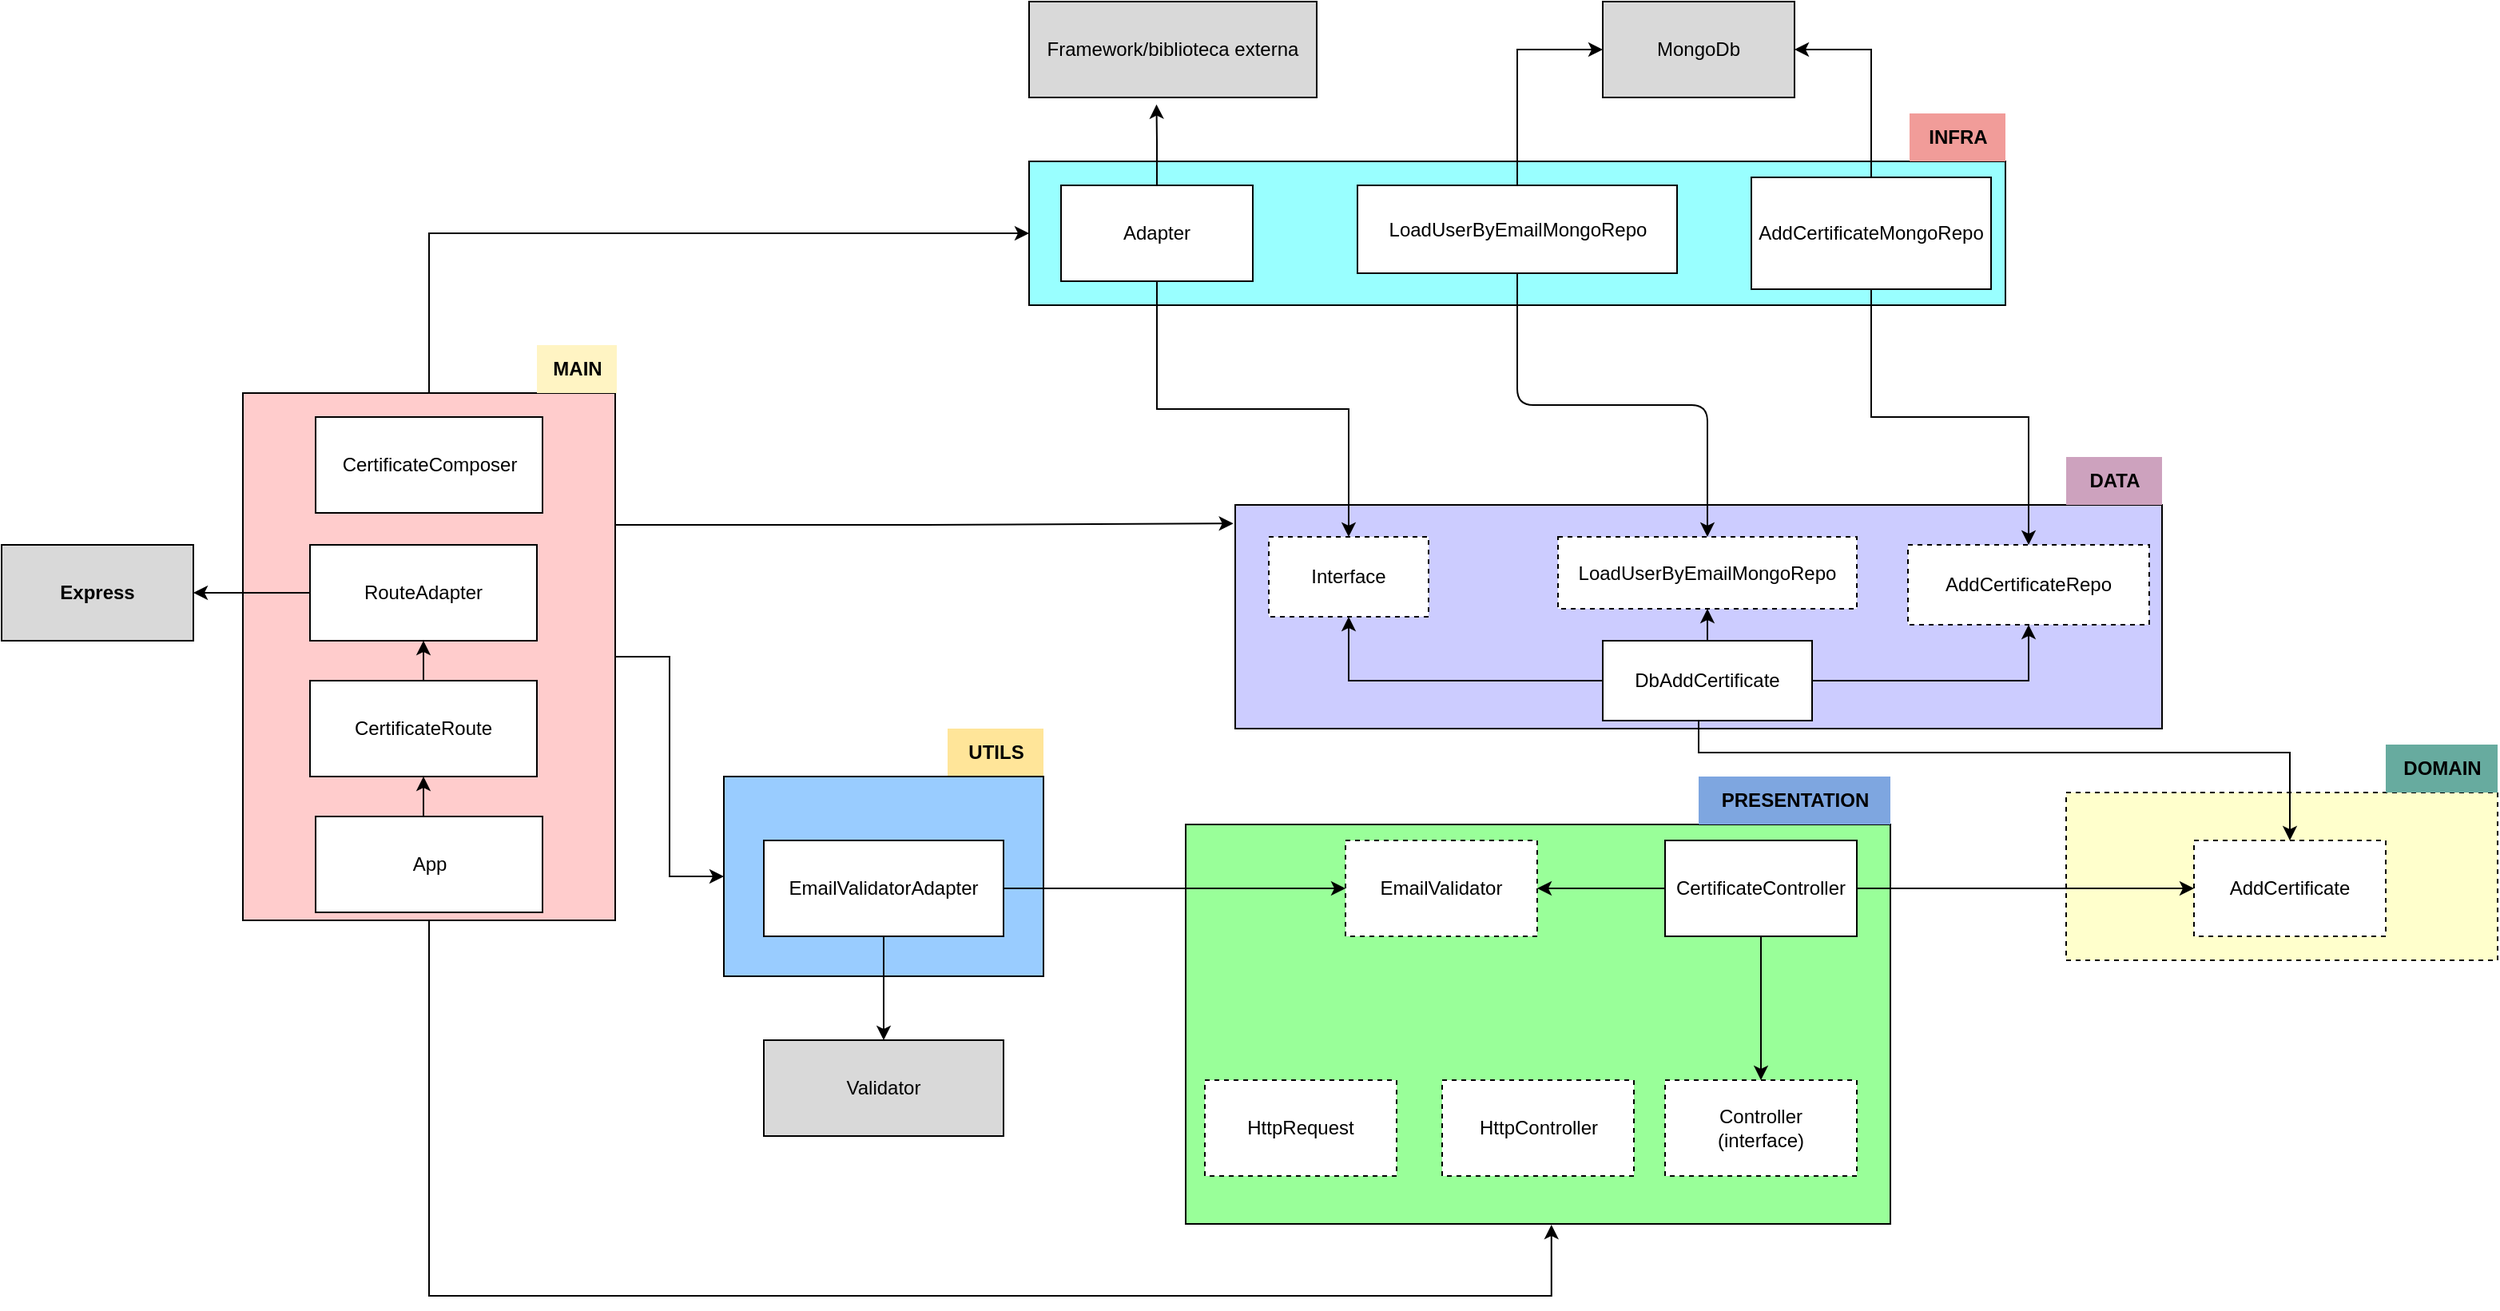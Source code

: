 <mxfile>
    <diagram id="MQ3bTOHc2Pmw_59HKOvL" name="Página-1">
        <mxGraphModel dx="2011" dy="712" grid="1" gridSize="10" guides="1" tooltips="1" connect="1" arrows="1" fold="1" page="1" pageScale="1" pageWidth="827" pageHeight="1169" background="none" math="0" shadow="0">
            <root>
                <mxCell id="0"/>
                <mxCell id="1" parent="0"/>
                <mxCell id="1WIkfAdYHAtrKzwX6Avq-23" value="&lt;b&gt;&lt;font color=&quot;#000000&quot;&gt;Express&lt;/font&gt;&lt;/b&gt;" style="rounded=0;whiteSpace=wrap;html=1;fillColor=#D9D9D9;" parent="1" vertex="1">
                    <mxGeometry x="-533" y="350" width="120" height="60" as="geometry"/>
                </mxCell>
                <mxCell id="1WIkfAdYHAtrKzwX6Avq-132" style="edgeStyle=orthogonalEdgeStyle;rounded=0;orthogonalLoop=1;jettySize=auto;html=1;entryX=0;entryY=0.5;entryDx=0;entryDy=0;" parent="1" source="1WIkfAdYHAtrKzwX6Avq-120" target="1WIkfAdYHAtrKzwX6Avq-42" edge="1">
                    <mxGeometry relative="1" as="geometry"/>
                </mxCell>
                <mxCell id="1WIkfAdYHAtrKzwX6Avq-133" style="edgeStyle=orthogonalEdgeStyle;rounded=0;orthogonalLoop=1;jettySize=auto;html=1;exitX=0.5;exitY=1;exitDx=0;exitDy=0;entryX=0.519;entryY=1.002;entryDx=0;entryDy=0;entryPerimeter=0;" parent="1" source="1WIkfAdYHAtrKzwX6Avq-120" target="1WIkfAdYHAtrKzwX6Avq-17" edge="1">
                    <mxGeometry relative="1" as="geometry">
                        <Array as="points">
                            <mxPoint x="-266" y="820"/>
                            <mxPoint x="437" y="820"/>
                        </Array>
                    </mxGeometry>
                </mxCell>
                <mxCell id="1WIkfAdYHAtrKzwX6Avq-143" style="edgeStyle=orthogonalEdgeStyle;rounded=0;orthogonalLoop=1;jettySize=auto;html=1;exitX=0.5;exitY=0;exitDx=0;exitDy=0;entryX=0;entryY=0.5;entryDx=0;entryDy=0;" parent="1" source="1WIkfAdYHAtrKzwX6Avq-120" target="1WIkfAdYHAtrKzwX6Avq-89" edge="1">
                    <mxGeometry relative="1" as="geometry"/>
                </mxCell>
                <mxCell id="1WIkfAdYHAtrKzwX6Avq-145" style="edgeStyle=orthogonalEdgeStyle;rounded=0;orthogonalLoop=1;jettySize=auto;html=1;exitX=1;exitY=0.25;exitDx=0;exitDy=0;entryX=-0.002;entryY=0.083;entryDx=0;entryDy=0;entryPerimeter=0;" parent="1" source="1WIkfAdYHAtrKzwX6Avq-120" target="1WIkfAdYHAtrKzwX6Avq-62" edge="1">
                    <mxGeometry relative="1" as="geometry"/>
                </mxCell>
                <mxCell id="1WIkfAdYHAtrKzwX6Avq-120" value="" style="rounded=0;whiteSpace=wrap;html=1;fillColor=#FFCCCC;" parent="1" vertex="1">
                    <mxGeometry x="-382" y="255" width="233" height="330" as="geometry"/>
                </mxCell>
                <mxCell id="1WIkfAdYHAtrKzwX6Avq-80" value="" style="rounded=0;whiteSpace=wrap;html=1;dashed=1;fillColor=#FFFFCC;" parent="1" vertex="1">
                    <mxGeometry x="759" y="505" width="270" height="105" as="geometry"/>
                </mxCell>
                <mxCell id="1WIkfAdYHAtrKzwX6Avq-17" value="" style="rounded=0;whiteSpace=wrap;html=1;fillColor=#99FF99;" parent="1" vertex="1">
                    <mxGeometry x="208" y="525" width="441" height="250" as="geometry"/>
                </mxCell>
                <mxCell id="1WIkfAdYHAtrKzwX6Avq-24" style="edgeStyle=orthogonalEdgeStyle;rounded=0;orthogonalLoop=1;jettySize=auto;html=1;entryX=0.5;entryY=0;entryDx=0;entryDy=0;" parent="1" source="1WIkfAdYHAtrKzwX6Avq-18" target="1WIkfAdYHAtrKzwX6Avq-19" edge="1">
                    <mxGeometry relative="1" as="geometry"/>
                </mxCell>
                <mxCell id="1WIkfAdYHAtrKzwX6Avq-36" style="edgeStyle=orthogonalEdgeStyle;rounded=0;orthogonalLoop=1;jettySize=auto;html=1;exitX=0;exitY=0.5;exitDx=0;exitDy=0;entryX=1;entryY=0.5;entryDx=0;entryDy=0;" parent="1" source="1WIkfAdYHAtrKzwX6Avq-18" target="1WIkfAdYHAtrKzwX6Avq-33" edge="1">
                    <mxGeometry relative="1" as="geometry"/>
                </mxCell>
                <mxCell id="1WIkfAdYHAtrKzwX6Avq-87" style="edgeStyle=orthogonalEdgeStyle;rounded=0;orthogonalLoop=1;jettySize=auto;html=1;exitX=1;exitY=0.5;exitDx=0;exitDy=0;entryX=0;entryY=0.5;entryDx=0;entryDy=0;" parent="1" source="1WIkfAdYHAtrKzwX6Avq-18" target="1WIkfAdYHAtrKzwX6Avq-84" edge="1">
                    <mxGeometry relative="1" as="geometry"/>
                </mxCell>
                <mxCell id="1WIkfAdYHAtrKzwX6Avq-18" value="CertificateController" style="rounded=0;whiteSpace=wrap;html=1;" parent="1" vertex="1">
                    <mxGeometry x="508" y="535" width="120" height="60" as="geometry"/>
                </mxCell>
                <mxCell id="1WIkfAdYHAtrKzwX6Avq-19" value="Controller&lt;br&gt;(interface)" style="rounded=0;whiteSpace=wrap;html=1;dashed=1;" parent="1" vertex="1">
                    <mxGeometry x="508" y="685" width="120" height="60" as="geometry"/>
                </mxCell>
                <mxCell id="1WIkfAdYHAtrKzwX6Avq-20" style="edgeStyle=orthogonalEdgeStyle;rounded=0;orthogonalLoop=1;jettySize=auto;html=1;exitX=0.5;exitY=1;exitDx=0;exitDy=0;" parent="1" source="1WIkfAdYHAtrKzwX6Avq-17" target="1WIkfAdYHAtrKzwX6Avq-17" edge="1">
                    <mxGeometry relative="1" as="geometry"/>
                </mxCell>
                <mxCell id="1WIkfAdYHAtrKzwX6Avq-122" style="edgeStyle=orthogonalEdgeStyle;rounded=0;orthogonalLoop=1;jettySize=auto;html=1;exitX=0;exitY=0.5;exitDx=0;exitDy=0;entryX=1;entryY=0.5;entryDx=0;entryDy=0;" parent="1" source="1WIkfAdYHAtrKzwX6Avq-22" target="1WIkfAdYHAtrKzwX6Avq-23" edge="1">
                    <mxGeometry relative="1" as="geometry"/>
                </mxCell>
                <mxCell id="1WIkfAdYHAtrKzwX6Avq-22" value="RouteAdapter" style="rounded=0;whiteSpace=wrap;html=1;" parent="1" vertex="1">
                    <mxGeometry x="-340" y="350" width="142" height="60" as="geometry"/>
                </mxCell>
                <mxCell id="1WIkfAdYHAtrKzwX6Avq-32" value="&lt;b&gt;&lt;font color=&quot;#000000&quot;&gt;PRESENTATION&lt;/font&gt;&lt;/b&gt;" style="text;html=1;resizable=0;autosize=1;align=center;verticalAlign=middle;points=[];fillColor=#7EA6E0;strokeColor=none;rounded=0;dashed=1;" parent="1" vertex="1">
                    <mxGeometry x="529" y="495" width="120" height="30" as="geometry"/>
                </mxCell>
                <mxCell id="1WIkfAdYHAtrKzwX6Avq-33" value="EmailValidator" style="rounded=0;whiteSpace=wrap;html=1;dashed=1;" parent="1" vertex="1">
                    <mxGeometry x="308" y="535" width="120" height="60" as="geometry"/>
                </mxCell>
                <mxCell id="1WIkfAdYHAtrKzwX6Avq-39" value="&lt;b&gt;&lt;font color=&quot;#000000&quot;&gt;UTILS&lt;/font&gt;&lt;/b&gt;" style="text;html=1;resizable=0;autosize=1;align=center;verticalAlign=middle;points=[];fillColor=#FFE599;strokeColor=none;rounded=0;dashed=1;" parent="1" vertex="1">
                    <mxGeometry x="59" y="465" width="60" height="30" as="geometry"/>
                </mxCell>
                <mxCell id="1WIkfAdYHAtrKzwX6Avq-42" value="" style="rounded=0;whiteSpace=wrap;html=1;fillColor=#99CCFF;" parent="1" vertex="1">
                    <mxGeometry x="-81" y="495" width="200" height="125" as="geometry"/>
                </mxCell>
                <mxCell id="1WIkfAdYHAtrKzwX6Avq-54" style="edgeStyle=orthogonalEdgeStyle;rounded=0;orthogonalLoop=1;jettySize=auto;html=1;exitX=1;exitY=0.5;exitDx=0;exitDy=0;entryX=0;entryY=0.5;entryDx=0;entryDy=0;" parent="1" source="1WIkfAdYHAtrKzwX6Avq-47" target="1WIkfAdYHAtrKzwX6Avq-33" edge="1">
                    <mxGeometry relative="1" as="geometry"/>
                </mxCell>
                <mxCell id="1WIkfAdYHAtrKzwX6Avq-118" style="edgeStyle=orthogonalEdgeStyle;rounded=0;orthogonalLoop=1;jettySize=auto;html=1;exitX=0.5;exitY=1;exitDx=0;exitDy=0;entryX=0.5;entryY=0;entryDx=0;entryDy=0;" parent="1" source="1WIkfAdYHAtrKzwX6Avq-47" target="1WIkfAdYHAtrKzwX6Avq-49" edge="1">
                    <mxGeometry relative="1" as="geometry"/>
                </mxCell>
                <mxCell id="1WIkfAdYHAtrKzwX6Avq-47" value="EmailValidatorAdapter" style="rounded=0;whiteSpace=wrap;html=1;" parent="1" vertex="1">
                    <mxGeometry x="-56" y="535" width="150" height="60" as="geometry"/>
                </mxCell>
                <mxCell id="1WIkfAdYHAtrKzwX6Avq-49" value="&lt;font color=&quot;#000000&quot;&gt;Validator&lt;/font&gt;" style="rounded=0;whiteSpace=wrap;html=1;fillColor=#D9D9D9;" parent="1" vertex="1">
                    <mxGeometry x="-56" y="660" width="150" height="60" as="geometry"/>
                </mxCell>
                <mxCell id="1WIkfAdYHAtrKzwX6Avq-59" value="&lt;b&gt;&lt;font color=&quot;#000000&quot;&gt;DOMAIN&lt;/font&gt;&lt;/b&gt;" style="text;html=1;align=center;verticalAlign=middle;resizable=0;points=[];autosize=1;strokeColor=none;fillColor=#67AB9F;" parent="1" vertex="1">
                    <mxGeometry x="959" y="475" width="70" height="30" as="geometry"/>
                </mxCell>
                <mxCell id="1WIkfAdYHAtrKzwX6Avq-62" value="" style="rounded=0;whiteSpace=wrap;html=1;fillColor=#CCCCFF;" parent="1" vertex="1">
                    <mxGeometry x="239" y="325" width="580" height="140" as="geometry"/>
                </mxCell>
                <mxCell id="1WIkfAdYHAtrKzwX6Avq-63" value="&lt;b&gt;&lt;font color=&quot;#000000&quot;&gt;DATA&lt;/font&gt;&lt;/b&gt;" style="text;html=1;align=center;verticalAlign=middle;resizable=0;points=[];autosize=1;strokeColor=none;fillColor=#CDA2BE;" parent="1" vertex="1">
                    <mxGeometry x="759" y="295" width="60" height="30" as="geometry"/>
                </mxCell>
                <mxCell id="1WIkfAdYHAtrKzwX6Avq-101" style="edgeStyle=orthogonalEdgeStyle;rounded=0;orthogonalLoop=1;jettySize=auto;html=1;entryX=0.5;entryY=1;entryDx=0;entryDy=0;" parent="1" source="1WIkfAdYHAtrKzwX6Avq-64" target="1WIkfAdYHAtrKzwX6Avq-96" edge="1">
                    <mxGeometry relative="1" as="geometry"/>
                </mxCell>
                <mxCell id="1WIkfAdYHAtrKzwX6Avq-112" style="edgeStyle=orthogonalEdgeStyle;rounded=0;orthogonalLoop=1;jettySize=auto;html=1;exitX=1;exitY=0.5;exitDx=0;exitDy=0;entryX=0.5;entryY=1;entryDx=0;entryDy=0;" parent="1" source="1WIkfAdYHAtrKzwX6Avq-64" target="1WIkfAdYHAtrKzwX6Avq-111" edge="1">
                    <mxGeometry relative="1" as="geometry"/>
                </mxCell>
                <mxCell id="1WIkfAdYHAtrKzwX6Avq-115" style="edgeStyle=orthogonalEdgeStyle;rounded=0;orthogonalLoop=1;jettySize=auto;html=1;exitX=0.5;exitY=1;exitDx=0;exitDy=0;" parent="1" source="1WIkfAdYHAtrKzwX6Avq-64" target="1WIkfAdYHAtrKzwX6Avq-84" edge="1">
                    <mxGeometry relative="1" as="geometry">
                        <Array as="points">
                            <mxPoint x="529" y="480"/>
                            <mxPoint x="899" y="480"/>
                        </Array>
                    </mxGeometry>
                </mxCell>
                <mxCell id="18" value="" style="edgeStyle=none;html=1;elbow=vertical;" edge="1" parent="1" source="1WIkfAdYHAtrKzwX6Avq-64" target="4">
                    <mxGeometry relative="1" as="geometry"/>
                </mxCell>
                <mxCell id="1WIkfAdYHAtrKzwX6Avq-64" value="DbAddCertificate" style="rounded=0;whiteSpace=wrap;html=1;" parent="1" vertex="1">
                    <mxGeometry x="469" y="410" width="131" height="50" as="geometry"/>
                </mxCell>
                <mxCell id="1WIkfAdYHAtrKzwX6Avq-66" value="&lt;font color=&quot;#000000&quot;&gt;MongoDb&lt;/font&gt;" style="rounded=0;whiteSpace=wrap;html=1;fillColor=#D9D9D9;" parent="1" vertex="1">
                    <mxGeometry x="469" y="10" width="120" height="60" as="geometry"/>
                </mxCell>
                <mxCell id="1WIkfAdYHAtrKzwX6Avq-84" value="AddCertificate" style="rounded=0;whiteSpace=wrap;html=1;dashed=1;" parent="1" vertex="1">
                    <mxGeometry x="839" y="535" width="120" height="60" as="geometry"/>
                </mxCell>
                <mxCell id="1WIkfAdYHAtrKzwX6Avq-89" value="" style="rounded=0;whiteSpace=wrap;html=1;fillColor=#99FFFF;" parent="1" vertex="1">
                    <mxGeometry x="110" y="110" width="611" height="90" as="geometry"/>
                </mxCell>
                <mxCell id="1WIkfAdYHAtrKzwX6Avq-90" value="&lt;b&gt;&lt;font color=&quot;#000000&quot;&gt;INFRA&lt;/font&gt;&lt;/b&gt;" style="text;html=1;align=center;verticalAlign=middle;resizable=0;points=[];autosize=1;strokeColor=none;fillColor=#F19C99;" parent="1" vertex="1">
                    <mxGeometry x="661" y="80" width="60" height="30" as="geometry"/>
                </mxCell>
                <mxCell id="1WIkfAdYHAtrKzwX6Avq-93" value="&lt;font color=&quot;#000000&quot;&gt;Framework/biblioteca externa&lt;/font&gt;" style="rounded=0;whiteSpace=wrap;html=1;fillColor=#D9D9D9;" parent="1" vertex="1">
                    <mxGeometry x="110" y="10" width="180" height="60" as="geometry"/>
                </mxCell>
                <mxCell id="1WIkfAdYHAtrKzwX6Avq-96" value="Interface" style="rounded=0;whiteSpace=wrap;html=1;dashed=1;" parent="1" vertex="1">
                    <mxGeometry x="260" y="345" width="100" height="50" as="geometry"/>
                </mxCell>
                <mxCell id="1WIkfAdYHAtrKzwX6Avq-105" style="edgeStyle=orthogonalEdgeStyle;rounded=0;orthogonalLoop=1;jettySize=auto;html=1;exitX=0.5;exitY=1;exitDx=0;exitDy=0;entryX=0.5;entryY=0;entryDx=0;entryDy=0;" parent="1" source="1WIkfAdYHAtrKzwX6Avq-103" target="1WIkfAdYHAtrKzwX6Avq-96" edge="1">
                    <mxGeometry relative="1" as="geometry"/>
                </mxCell>
                <mxCell id="1WIkfAdYHAtrKzwX6Avq-138" style="edgeStyle=orthogonalEdgeStyle;rounded=0;orthogonalLoop=1;jettySize=auto;html=1;entryX=0.443;entryY=1.072;entryDx=0;entryDy=0;entryPerimeter=0;" parent="1" source="1WIkfAdYHAtrKzwX6Avq-103" target="1WIkfAdYHAtrKzwX6Avq-93" edge="1">
                    <mxGeometry relative="1" as="geometry"/>
                </mxCell>
                <mxCell id="1WIkfAdYHAtrKzwX6Avq-103" value="Adapter" style="rounded=0;whiteSpace=wrap;html=1;" parent="1" vertex="1">
                    <mxGeometry x="130" y="125" width="120" height="60" as="geometry"/>
                </mxCell>
                <mxCell id="1WIkfAdYHAtrKzwX6Avq-113" style="edgeStyle=orthogonalEdgeStyle;rounded=0;orthogonalLoop=1;jettySize=auto;html=1;exitX=0.5;exitY=1;exitDx=0;exitDy=0;" parent="1" source="1WIkfAdYHAtrKzwX6Avq-109" target="1WIkfAdYHAtrKzwX6Avq-111" edge="1">
                    <mxGeometry relative="1" as="geometry"/>
                </mxCell>
                <mxCell id="1WIkfAdYHAtrKzwX6Avq-141" style="edgeStyle=orthogonalEdgeStyle;rounded=0;orthogonalLoop=1;jettySize=auto;html=1;entryX=1;entryY=0.5;entryDx=0;entryDy=0;" parent="1" source="1WIkfAdYHAtrKzwX6Avq-109" target="1WIkfAdYHAtrKzwX6Avq-66" edge="1">
                    <mxGeometry relative="1" as="geometry"/>
                </mxCell>
                <mxCell id="1WIkfAdYHAtrKzwX6Avq-109" value="AddCertificateMongoRepo" style="rounded=0;whiteSpace=wrap;html=1;" parent="1" vertex="1">
                    <mxGeometry x="562" y="120" width="150" height="70" as="geometry"/>
                </mxCell>
                <mxCell id="1WIkfAdYHAtrKzwX6Avq-111" value="AddCertificateRepo" style="rounded=0;whiteSpace=wrap;html=1;dashed=1;" parent="1" vertex="1">
                    <mxGeometry x="660" y="350" width="151" height="50" as="geometry"/>
                </mxCell>
                <mxCell id="1WIkfAdYHAtrKzwX6Avq-116" value="HttpRequest" style="rounded=0;whiteSpace=wrap;html=1;dashed=1;" parent="1" vertex="1">
                    <mxGeometry x="220" y="685" width="120" height="60" as="geometry"/>
                </mxCell>
                <mxCell id="1WIkfAdYHAtrKzwX6Avq-117" value="HttpController" style="rounded=0;whiteSpace=wrap;html=1;dashed=1;" parent="1" vertex="1">
                    <mxGeometry x="368.5" y="685" width="120" height="60" as="geometry"/>
                </mxCell>
                <mxCell id="1WIkfAdYHAtrKzwX6Avq-121" value="&lt;b&gt;&lt;font color=&quot;#000000&quot;&gt;MAIN&lt;/font&gt;&lt;/b&gt;" style="text;html=1;resizable=0;autosize=1;align=center;verticalAlign=middle;points=[];fillColor=#FFF4C3;strokeColor=none;rounded=0;dashed=1;" parent="1" vertex="1">
                    <mxGeometry x="-198" y="225" width="50" height="30" as="geometry"/>
                </mxCell>
                <mxCell id="1WIkfAdYHAtrKzwX6Avq-123" value="CertificateComposer" style="rounded=0;whiteSpace=wrap;html=1;" parent="1" vertex="1">
                    <mxGeometry x="-336.5" y="270" width="142" height="60" as="geometry"/>
                </mxCell>
                <mxCell id="1WIkfAdYHAtrKzwX6Avq-128" style="edgeStyle=orthogonalEdgeStyle;rounded=0;orthogonalLoop=1;jettySize=auto;html=1;exitX=0.5;exitY=0;exitDx=0;exitDy=0;entryX=0.5;entryY=1;entryDx=0;entryDy=0;" parent="1" source="1WIkfAdYHAtrKzwX6Avq-125" target="1WIkfAdYHAtrKzwX6Avq-126" edge="1">
                    <mxGeometry relative="1" as="geometry"/>
                </mxCell>
                <mxCell id="1WIkfAdYHAtrKzwX6Avq-125" value="App" style="rounded=0;whiteSpace=wrap;html=1;" parent="1" vertex="1">
                    <mxGeometry x="-336.5" y="520" width="142" height="60" as="geometry"/>
                </mxCell>
                <mxCell id="1WIkfAdYHAtrKzwX6Avq-130" style="edgeStyle=orthogonalEdgeStyle;rounded=0;orthogonalLoop=1;jettySize=auto;html=1;exitX=0.5;exitY=0;exitDx=0;exitDy=0;entryX=0.5;entryY=1;entryDx=0;entryDy=0;" parent="1" source="1WIkfAdYHAtrKzwX6Avq-126" target="1WIkfAdYHAtrKzwX6Avq-22" edge="1">
                    <mxGeometry relative="1" as="geometry"/>
                </mxCell>
                <mxCell id="1WIkfAdYHAtrKzwX6Avq-126" value="CertificateRoute" style="rounded=0;whiteSpace=wrap;html=1;" parent="1" vertex="1">
                    <mxGeometry x="-340" y="435" width="142" height="60" as="geometry"/>
                </mxCell>
                <mxCell id="1WIkfAdYHAtrKzwX6Avq-140" style="edgeStyle=orthogonalEdgeStyle;rounded=0;orthogonalLoop=1;jettySize=auto;html=1;exitX=0.5;exitY=0;exitDx=0;exitDy=0;entryX=0;entryY=0.5;entryDx=0;entryDy=0;" parent="1" source="1WIkfAdYHAtrKzwX6Avq-139" target="1WIkfAdYHAtrKzwX6Avq-66" edge="1">
                    <mxGeometry relative="1" as="geometry"/>
                </mxCell>
                <mxCell id="14" style="edgeStyle=orthogonalEdgeStyle;html=1;exitX=0.5;exitY=1;exitDx=0;exitDy=0;elbow=vertical;" edge="1" parent="1" source="1WIkfAdYHAtrKzwX6Avq-139" target="4">
                    <mxGeometry relative="1" as="geometry"/>
                </mxCell>
                <mxCell id="1WIkfAdYHAtrKzwX6Avq-139" value="LoadUserByEmailMongoRepo" style="rounded=0;whiteSpace=wrap;html=1;" parent="1" vertex="1">
                    <mxGeometry x="315.5" y="125" width="200" height="55" as="geometry"/>
                </mxCell>
                <mxCell id="4" value="LoadUserByEmailMongoRepo" style="rounded=0;whiteSpace=wrap;html=1;dashed=1;" vertex="1" parent="1">
                    <mxGeometry x="441" y="345" width="187" height="45" as="geometry"/>
                </mxCell>
            </root>
        </mxGraphModel>
    </diagram>
</mxfile>
